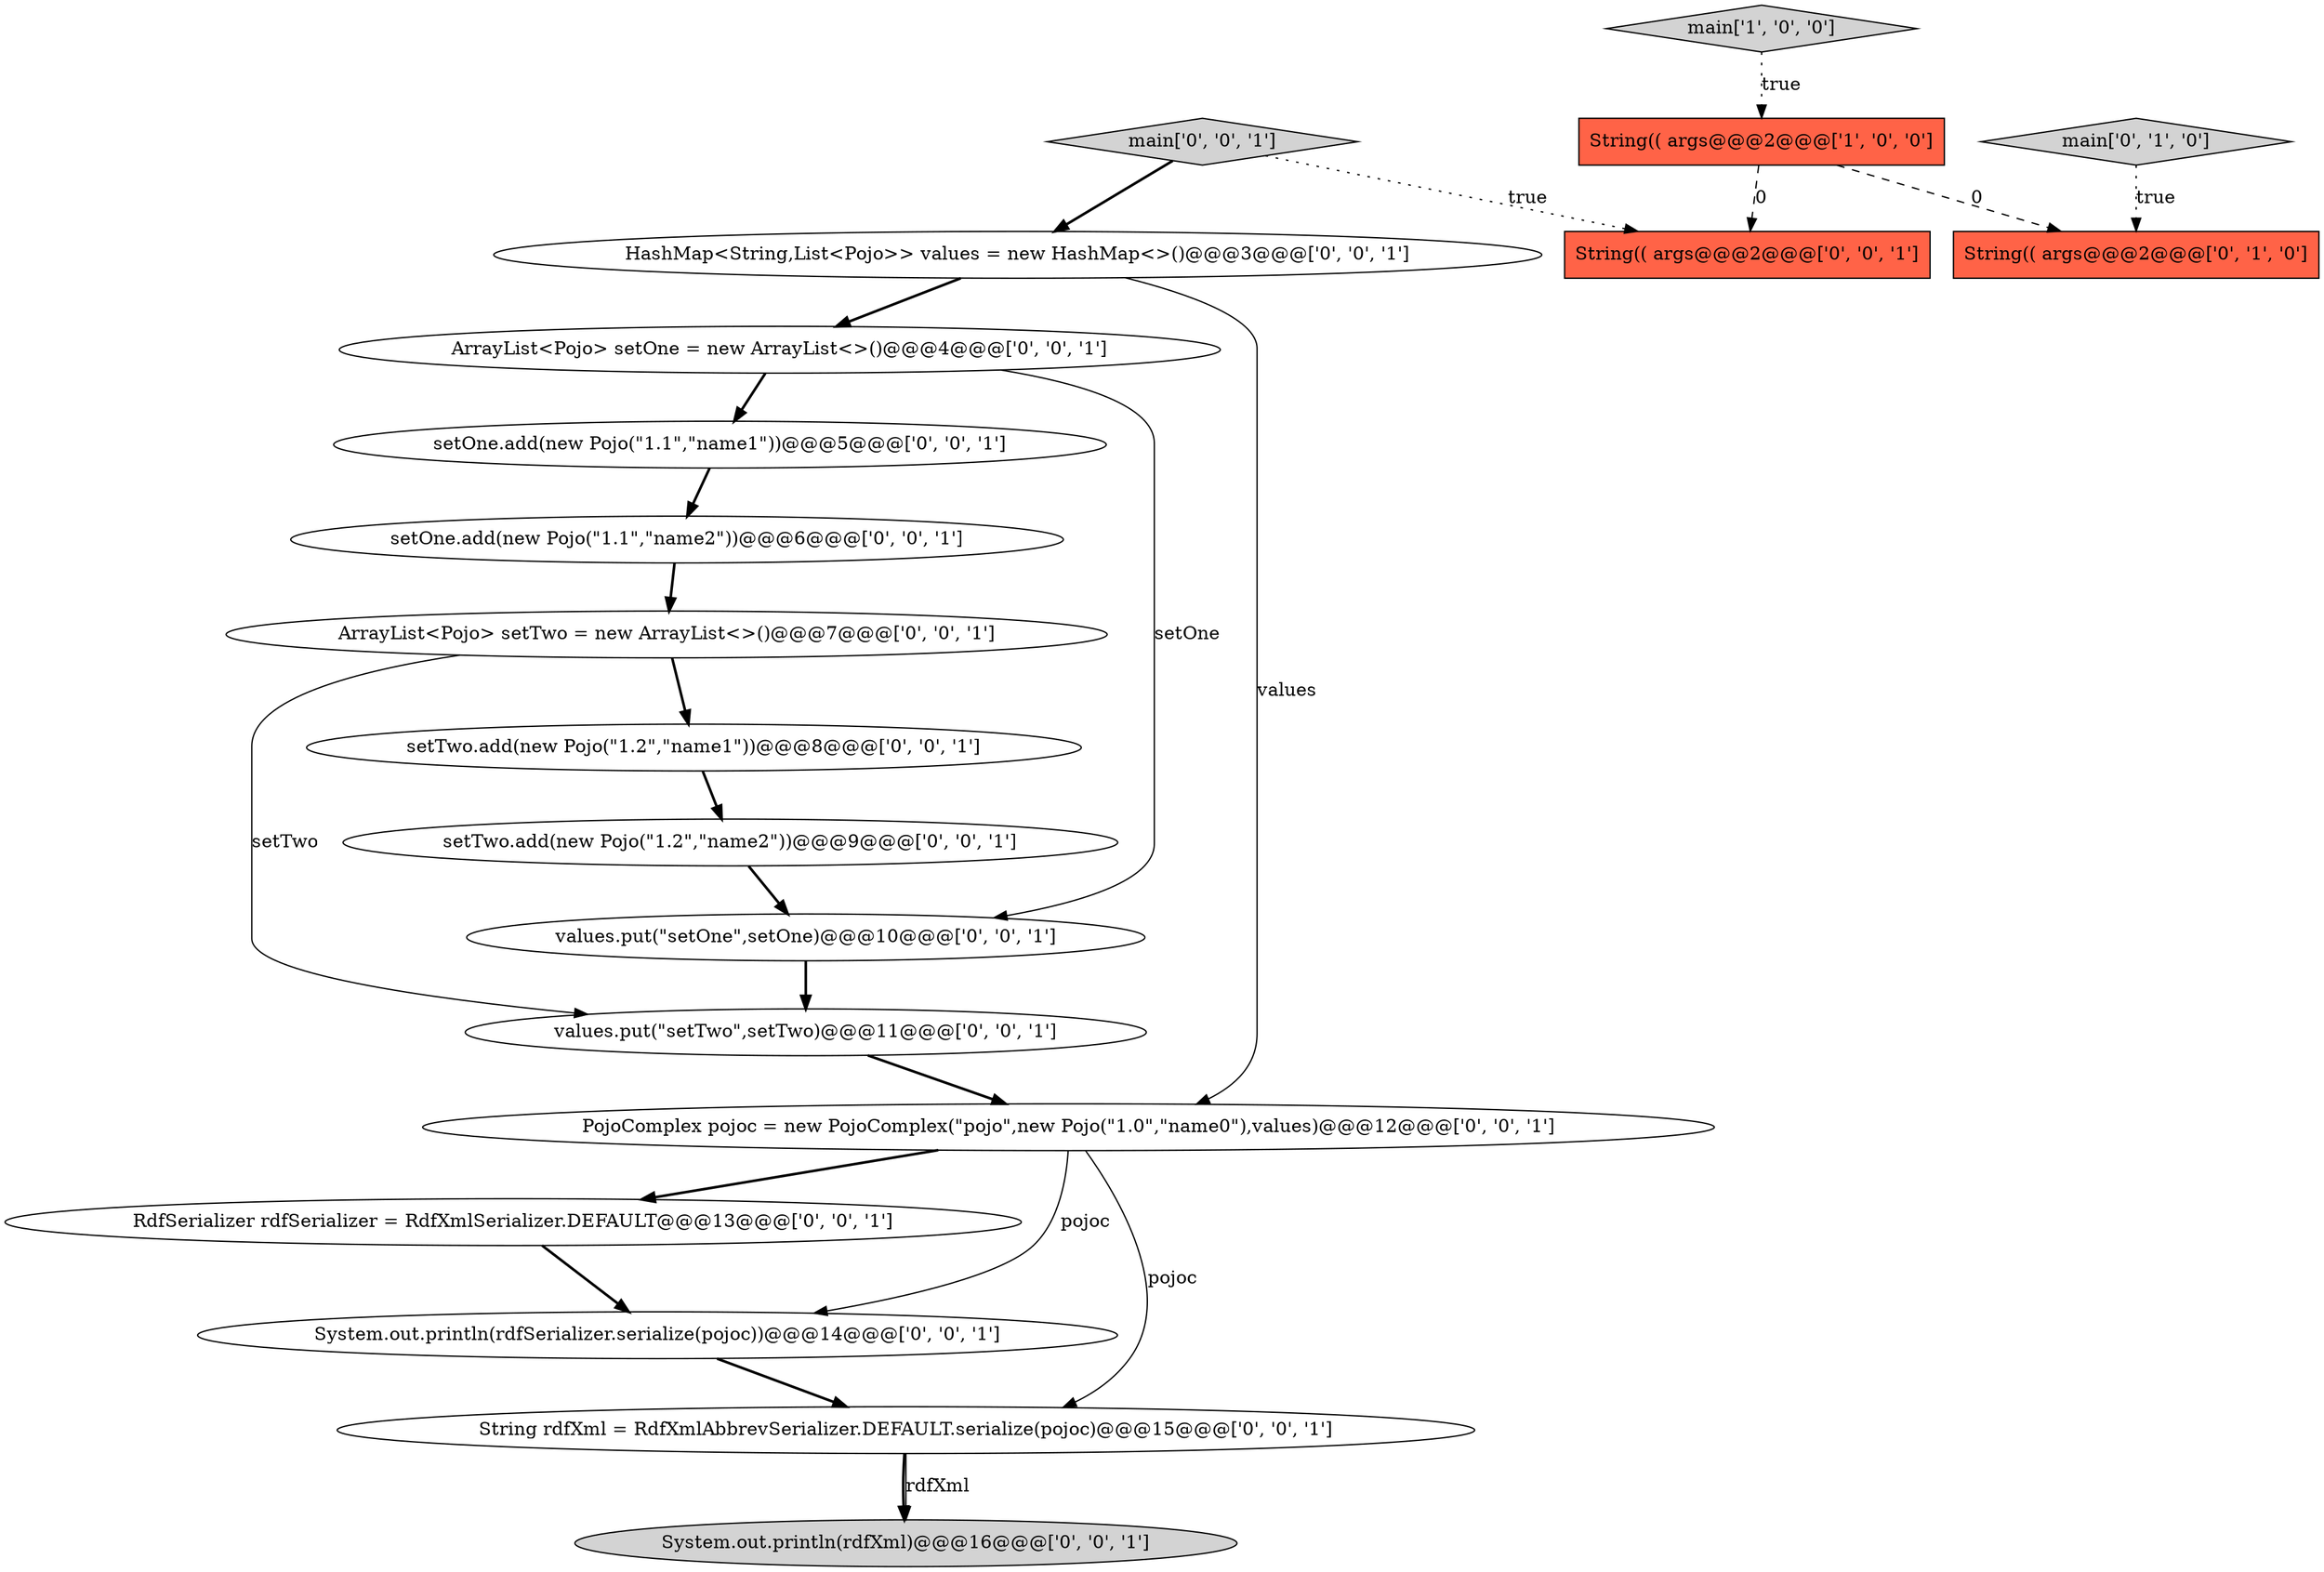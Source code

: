 digraph {
7 [style = filled, label = "setTwo.add(new Pojo(\"1.2\",\"name2\"))@@@9@@@['0', '0', '1']", fillcolor = white, shape = ellipse image = "AAA0AAABBB3BBB"];
18 [style = filled, label = "values.put(\"setTwo\",setTwo)@@@11@@@['0', '0', '1']", fillcolor = white, shape = ellipse image = "AAA0AAABBB3BBB"];
1 [style = filled, label = "main['1', '0', '0']", fillcolor = lightgray, shape = diamond image = "AAA0AAABBB1BBB"];
11 [style = filled, label = "String(( args@@@2@@@['0', '0', '1']", fillcolor = tomato, shape = box image = "AAA0AAABBB3BBB"];
6 [style = filled, label = "ArrayList<Pojo> setTwo = new ArrayList<>()@@@7@@@['0', '0', '1']", fillcolor = white, shape = ellipse image = "AAA0AAABBB3BBB"];
12 [style = filled, label = "setOne.add(new Pojo(\"1.1\",\"name2\"))@@@6@@@['0', '0', '1']", fillcolor = white, shape = ellipse image = "AAA0AAABBB3BBB"];
13 [style = filled, label = "HashMap<String,List<Pojo>> values = new HashMap<>()@@@3@@@['0', '0', '1']", fillcolor = white, shape = ellipse image = "AAA0AAABBB3BBB"];
16 [style = filled, label = "values.put(\"setOne\",setOne)@@@10@@@['0', '0', '1']", fillcolor = white, shape = ellipse image = "AAA0AAABBB3BBB"];
4 [style = filled, label = "ArrayList<Pojo> setOne = new ArrayList<>()@@@4@@@['0', '0', '1']", fillcolor = white, shape = ellipse image = "AAA0AAABBB3BBB"];
5 [style = filled, label = "setOne.add(new Pojo(\"1.1\",\"name1\"))@@@5@@@['0', '0', '1']", fillcolor = white, shape = ellipse image = "AAA0AAABBB3BBB"];
8 [style = filled, label = "System.out.println(rdfXml)@@@16@@@['0', '0', '1']", fillcolor = lightgray, shape = ellipse image = "AAA0AAABBB3BBB"];
10 [style = filled, label = "RdfSerializer rdfSerializer = RdfXmlSerializer.DEFAULT@@@13@@@['0', '0', '1']", fillcolor = white, shape = ellipse image = "AAA0AAABBB3BBB"];
3 [style = filled, label = "main['0', '1', '0']", fillcolor = lightgray, shape = diamond image = "AAA0AAABBB2BBB"];
17 [style = filled, label = "System.out.println(rdfSerializer.serialize(pojoc))@@@14@@@['0', '0', '1']", fillcolor = white, shape = ellipse image = "AAA0AAABBB3BBB"];
19 [style = filled, label = "String rdfXml = RdfXmlAbbrevSerializer.DEFAULT.serialize(pojoc)@@@15@@@['0', '0', '1']", fillcolor = white, shape = ellipse image = "AAA0AAABBB3BBB"];
0 [style = filled, label = "String(( args@@@2@@@['1', '0', '0']", fillcolor = tomato, shape = box image = "AAA1AAABBB1BBB"];
2 [style = filled, label = "String(( args@@@2@@@['0', '1', '0']", fillcolor = tomato, shape = box image = "AAA1AAABBB2BBB"];
9 [style = filled, label = "PojoComplex pojoc = new PojoComplex(\"pojo\",new Pojo(\"1.0\",\"name0\"),values)@@@12@@@['0', '0', '1']", fillcolor = white, shape = ellipse image = "AAA0AAABBB3BBB"];
14 [style = filled, label = "main['0', '0', '1']", fillcolor = lightgray, shape = diamond image = "AAA0AAABBB3BBB"];
15 [style = filled, label = "setTwo.add(new Pojo(\"1.2\",\"name1\"))@@@8@@@['0', '0', '1']", fillcolor = white, shape = ellipse image = "AAA0AAABBB3BBB"];
9->19 [style = solid, label="pojoc"];
16->18 [style = bold, label=""];
15->7 [style = bold, label=""];
9->17 [style = solid, label="pojoc"];
10->17 [style = bold, label=""];
0->11 [style = dashed, label="0"];
9->10 [style = bold, label=""];
12->6 [style = bold, label=""];
17->19 [style = bold, label=""];
19->8 [style = bold, label=""];
6->15 [style = bold, label=""];
5->12 [style = bold, label=""];
19->8 [style = solid, label="rdfXml"];
7->16 [style = bold, label=""];
18->9 [style = bold, label=""];
14->11 [style = dotted, label="true"];
13->9 [style = solid, label="values"];
6->18 [style = solid, label="setTwo"];
0->2 [style = dashed, label="0"];
1->0 [style = dotted, label="true"];
4->16 [style = solid, label="setOne"];
14->13 [style = bold, label=""];
4->5 [style = bold, label=""];
3->2 [style = dotted, label="true"];
13->4 [style = bold, label=""];
}
